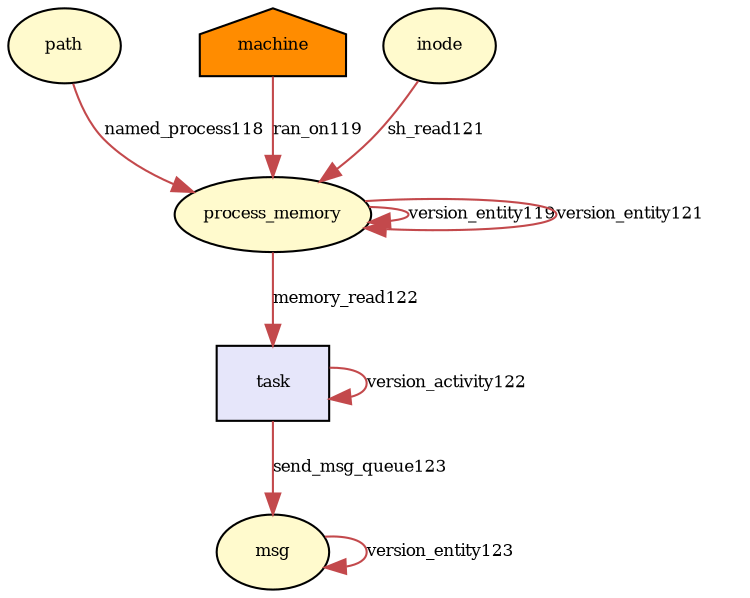 digraph RGL__DirectedAdjacencyGraph {path[fontsize = 8,label = "path",shape = ellipse, fillcolor="#fffacd", style = filled]

process_memory[fontsize = 8,label = "process_memory",shape = ellipse, fillcolor="#fffacd", style = filled]

path -> process_memory[fontsize = 8,label = "named_process118", color="#c3494c"]

process_memory -> process_memory[fontsize = 8,label = "version_entity119", color="#c3494c"]

machine[fontsize = 8,label = "machine",shape = house, fillcolor="#ff8c00", style = filled]

machine -> process_memory[fontsize = 8,label = "ran_on119", color="#c3494c"]

process_memory -> process_memory[fontsize = 8,label = "version_entity121", color="#c3494c"]

inode[fontsize = 8,label = "inode",shape = ellipse, fillcolor="#fffacd", style = filled]

inode -> process_memory[fontsize = 8,label = "sh_read121", color="#c3494c"]

task[fontsize = 8,label = "task",shape = rectangle, fillcolor="#e6e6fa", style = filled]

task -> task[fontsize = 8,label = "version_activity122", color="#c3494c"]

process_memory -> task[fontsize = 8,label = "memory_read122", color="#c3494c"]

msg[fontsize = 8,label = "msg",shape = ellipse, fillcolor="#fffacd", style = filled]

msg -> msg[fontsize = 8,label = "version_entity123", color="#c3494c"]

task -> msg[fontsize = 8,label = "send_msg_queue123", color="#c3494c"]

}